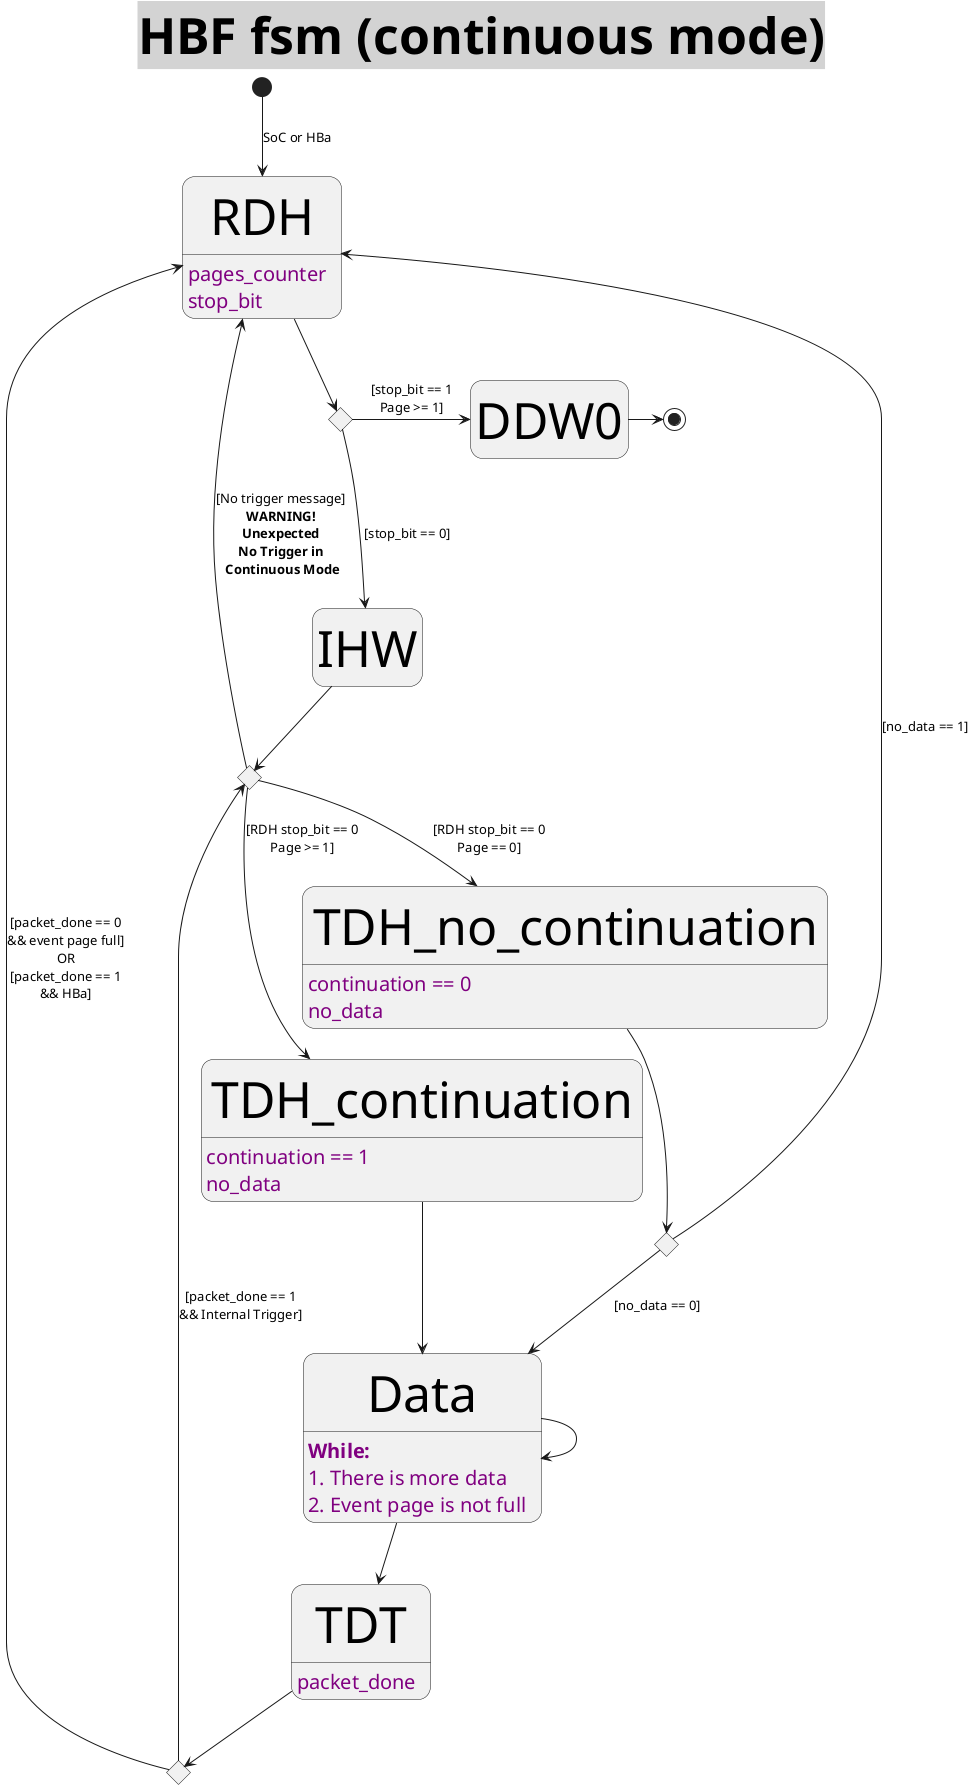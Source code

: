 @startuml HBFStateMachine (continuous mode)
<style>
title {
  HorizontalAlignment right
  FontSize 50
  BackGroundColor lightgrey
  Margin 1
  Padding 0
}

header {
  HorizontalAlignment center
  FontSize 20
  FontColor purple
}

footer {
  HorizontalAlignment left
  FontSize 28
  FontColor red
}

legend {
  FontSize 30
  BackGroundColor yellow
  Margin 30
  Padding 50
}

caption {
  FontSize 32
}
</style>
Title **HBF fsm** (continuous mode)
hide empty description

state after_RDH <<choice>>
state after_IHW <<choice>>
state after_TDH <<choice>>
state after_TDT <<choice>>


[*] --> RDH : SoC or HBa
RDH : pages_counter
RDH : stop_bit
RDH --> after_RDH

after_RDH --> IHW : [stop_bit == 0]
after_RDH -> DDW0 : [stop_bit == 1\nPage >= 1]


IHW --> after_IHW
after_IHW -right-> RDH : [No trigger message]\n**WARNING!**\n**Unexpected**\n**No Trigger in**\n** Continuous Mode**
after_IHW --> TDH_no_continuation : [RDH stop_bit == 0\nPage == 0]
after_IHW --> TDH_continuation : [RDH stop_bit == 0\nPage >= 1]

TDH_continuation --> Data
TDH_continuation: continuation == 1
TDH_continuation: no_data


TDH_no_continuation --> after_TDH
TDH_no_continuation: continuation == 0
TDH_no_continuation: no_data

after_TDH --> Data : [no_data == 0]
after_TDH -right-> RDH : [no_data == 1]

Data -> Data
Data: **While:**
Data:   1. There is more data
Data:   2. Event page is not full

Data --> TDT
TDT: packet_done

TDT --> after_TDT

after_TDT -up-> RDH : [packet_done == 0\n&& event page full]\nOR\n[packet_done == 1\n&& HBa]
after_TDT -> after_IHW : [packet_done == 1\n&& Internal Trigger]

DDW0 -> [*]

@enduml